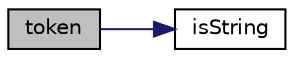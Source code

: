 digraph "token"
{
 // LATEX_PDF_SIZE
  edge [fontname="Helvetica",fontsize="10",labelfontname="Helvetica",labelfontsize="10"];
  node [fontname="Helvetica",fontsize="10",shape=record];
  rankdir="LR";
  Node1 [label="token",height=0.2,width=0.4,color="black", fillcolor="grey75", style="filled", fontcolor="black",tooltip="Move construct word & string token."];
  Node1 -> Node2 [color="midnightblue",fontsize="10",style="solid",fontname="Helvetica"];
  Node2 [label="isString",height=0.2,width=0.4,color="black", fillcolor="white", style="filled",URL="$classpFlow_1_1token.html#abc9dc0708ec1aae2309621664fa8e5a4",tooltip="Token is STRING, VARIABLE or VERBATIM string."];
}
